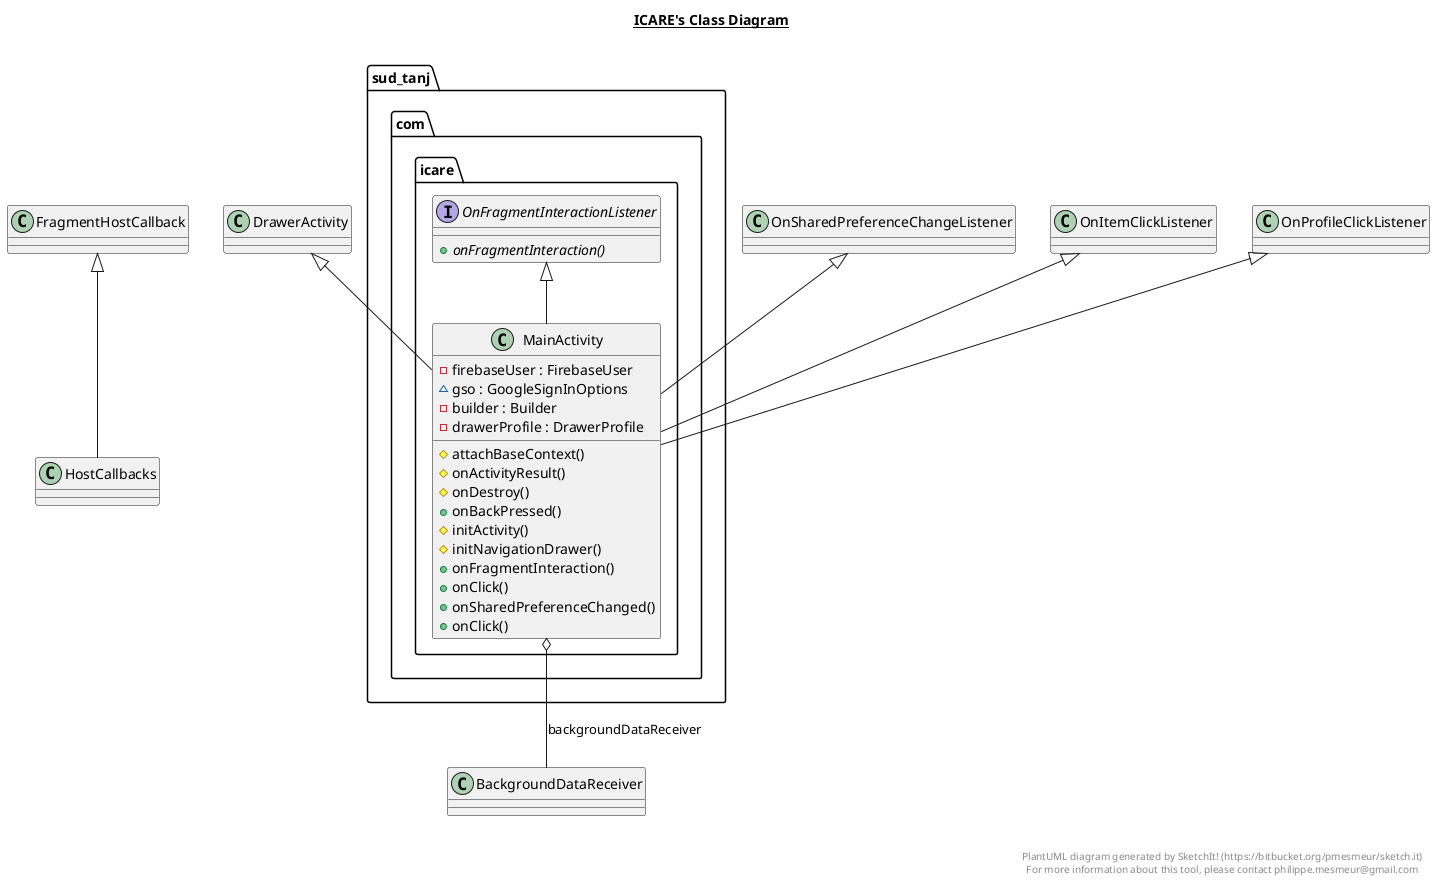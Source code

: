 @startuml

title __ICARE's Class Diagram__\n

  package sud_tanj.com.icare {
    class MainActivity {
        - firebaseUser : FirebaseUser
        ~ gso : GoogleSignInOptions
        - builder : Builder
        - drawerProfile : DrawerProfile
        # attachBaseContext()
        # onActivityResult()
        # onDestroy()
        + onBackPressed()
        # initActivity()
        # initNavigationDrawer()
        + onFragmentInteraction()
        + onClick()
        + onSharedPreferenceChanged()
        + onClick()
    }
  }
  

  package sud_tanj.com.icare {
    interface OnFragmentInteractionListener {
        {abstract} + onFragmentInteraction()
    }
  }
  

  MainActivity -up-|> OnProfileClickListener
  MainActivity -up-|> OnFragmentInteractionListener
  MainActivity -up-|> OnItemClickListener
  MainActivity -up-|> OnSharedPreferenceChangeListener
  MainActivity -up-|> DrawerActivity
  MainActivity o-- BackgroundDataReceiver : backgroundDataReceiver
  HostCallbacks -up-|> FragmentHostCallback


right footer


PlantUML diagram generated by SketchIt! (https://bitbucket.org/pmesmeur/sketch.it)
For more information about this tool, please contact philippe.mesmeur@gmail.com
endfooter

@enduml
